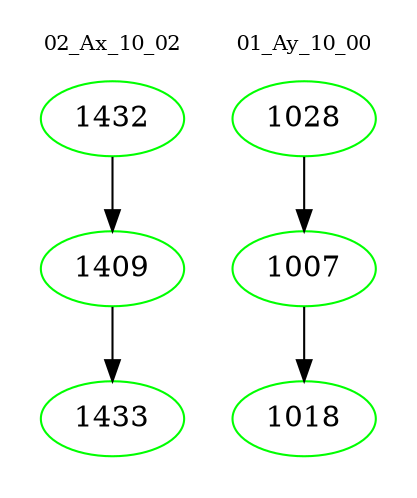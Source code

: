 digraph{
subgraph cluster_0 {
color = white
label = "02_Ax_10_02";
fontsize=10;
T0_1432 [label="1432", color="green"]
T0_1432 -> T0_1409 [color="black"]
T0_1409 [label="1409", color="green"]
T0_1409 -> T0_1433 [color="black"]
T0_1433 [label="1433", color="green"]
}
subgraph cluster_1 {
color = white
label = "01_Ay_10_00";
fontsize=10;
T1_1028 [label="1028", color="green"]
T1_1028 -> T1_1007 [color="black"]
T1_1007 [label="1007", color="green"]
T1_1007 -> T1_1018 [color="black"]
T1_1018 [label="1018", color="green"]
}
}
